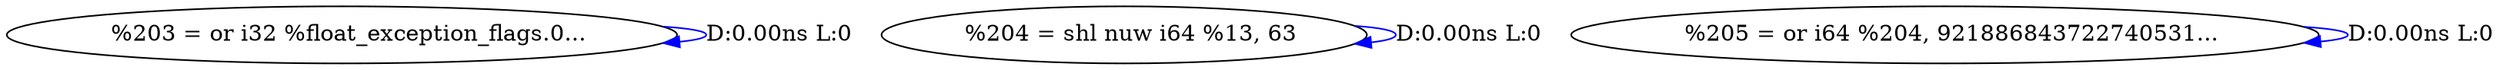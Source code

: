 digraph {
Node0x3868e50[label="  %203 = or i32 %float_exception_flags.0..."];
Node0x3868e50 -> Node0x3868e50[label="D:0.00ns L:0",color=blue];
Node0x3868f30[label="  %204 = shl nuw i64 %13, 63"];
Node0x3868f30 -> Node0x3868f30[label="D:0.00ns L:0",color=blue];
Node0x3869010[label="  %205 = or i64 %204, 921886843722740531..."];
Node0x3869010 -> Node0x3869010[label="D:0.00ns L:0",color=blue];
}
